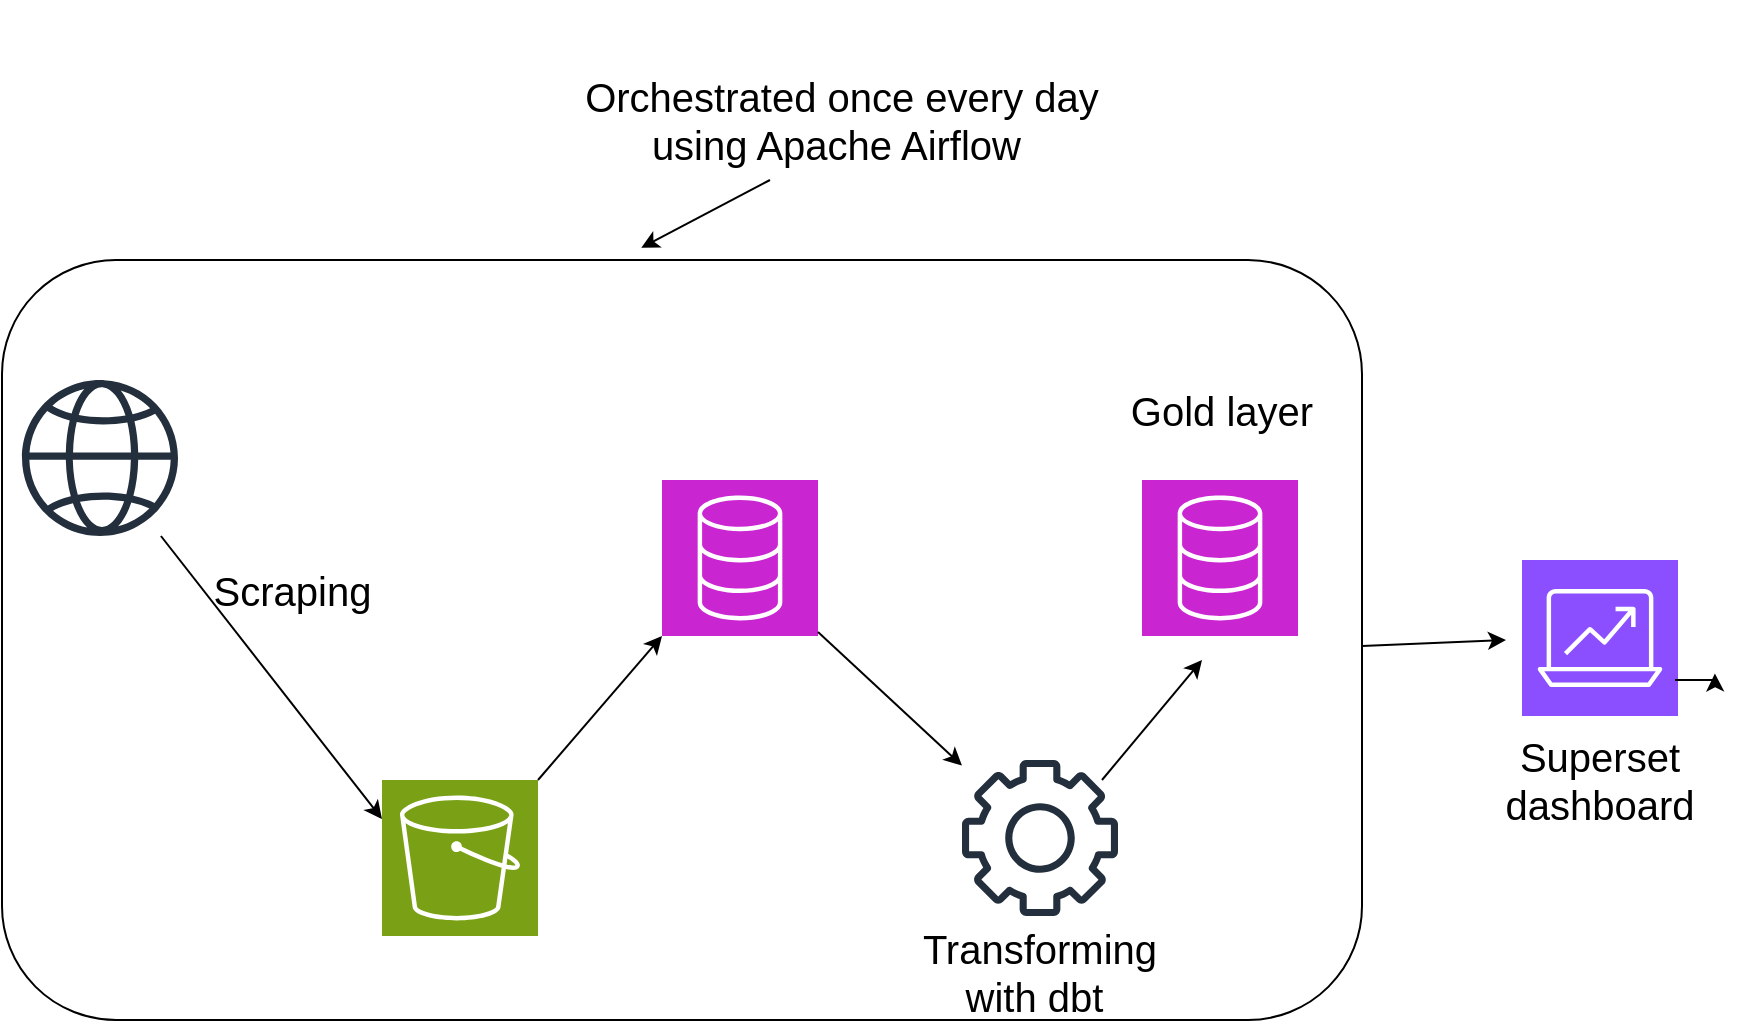 <mxfile version="24.7.14">
  <diagram name="Page-1" id="zbPNvCMwiaTaAyesqsUR">
    <mxGraphModel dx="2284" dy="773" grid="1" gridSize="10" guides="1" tooltips="1" connect="1" arrows="1" fold="1" page="1" pageScale="1" pageWidth="850" pageHeight="1100" math="0" shadow="0">
      <root>
        <mxCell id="0" />
        <mxCell id="1" parent="0" />
        <mxCell id="Z4C_N_7LSFmqAzPwA0Bm-1" value="" style="sketch=0;outlineConnect=0;fontColor=#232F3E;gradientColor=none;fillColor=#232F3D;strokeColor=none;dashed=0;verticalLabelPosition=bottom;verticalAlign=top;align=center;html=1;fontSize=12;fontStyle=0;aspect=fixed;pointerEvents=1;shape=mxgraph.aws4.globe;" vertex="1" parent="1">
          <mxGeometry y="340" width="78" height="78" as="geometry" />
        </mxCell>
        <mxCell id="Z4C_N_7LSFmqAzPwA0Bm-2" value="" style="sketch=0;points=[[0,0,0],[0.25,0,0],[0.5,0,0],[0.75,0,0],[1,0,0],[0,1,0],[0.25,1,0],[0.5,1,0],[0.75,1,0],[1,1,0],[0,0.25,0],[0,0.5,0],[0,0.75,0],[1,0.25,0],[1,0.5,0],[1,0.75,0]];outlineConnect=0;fontColor=#232F3E;fillColor=#7AA116;strokeColor=#ffffff;dashed=0;verticalLabelPosition=bottom;verticalAlign=top;align=center;html=1;fontSize=12;fontStyle=0;aspect=fixed;shape=mxgraph.aws4.resourceIcon;resIcon=mxgraph.aws4.s3;" vertex="1" parent="1">
          <mxGeometry x="180" y="540" width="78" height="78" as="geometry" />
        </mxCell>
        <mxCell id="Z4C_N_7LSFmqAzPwA0Bm-3" value="" style="endArrow=classic;html=1;rounded=0;entryX=0;entryY=0.25;entryDx=0;entryDy=0;entryPerimeter=0;" edge="1" parent="1" source="Z4C_N_7LSFmqAzPwA0Bm-1" target="Z4C_N_7LSFmqAzPwA0Bm-2">
          <mxGeometry width="50" height="50" relative="1" as="geometry">
            <mxPoint x="90" y="500" as="sourcePoint" />
            <mxPoint x="140" y="450" as="targetPoint" />
          </mxGeometry>
        </mxCell>
        <mxCell id="Z4C_N_7LSFmqAzPwA0Bm-4" value="" style="rounded=1;whiteSpace=wrap;html=1;fillColor=none;" vertex="1" parent="1">
          <mxGeometry x="-10" y="280" width="680" height="380" as="geometry" />
        </mxCell>
        <mxCell id="Z4C_N_7LSFmqAzPwA0Bm-5" value="" style="sketch=0;outlineConnect=0;fontColor=#232F3E;gradientColor=none;fillColor=#232F3D;strokeColor=none;dashed=0;verticalLabelPosition=bottom;verticalAlign=top;align=center;html=1;fontSize=12;fontStyle=0;aspect=fixed;pointerEvents=1;shape=mxgraph.aws4.gear;" vertex="1" parent="1">
          <mxGeometry x="470" y="530" width="78" height="78" as="geometry" />
        </mxCell>
        <mxCell id="Z4C_N_7LSFmqAzPwA0Bm-6" value="" style="sketch=0;points=[[0,0,0],[0.25,0,0],[0.5,0,0],[0.75,0,0],[1,0,0],[0,1,0],[0.25,1,0],[0.5,1,0],[0.75,1,0],[1,1,0],[0,0.25,0],[0,0.5,0],[0,0.75,0],[1,0.25,0],[1,0.5,0],[1,0.75,0]];outlineConnect=0;fontColor=#232F3E;fillColor=#C925D1;strokeColor=#ffffff;dashed=0;verticalLabelPosition=bottom;verticalAlign=top;align=center;html=1;fontSize=12;fontStyle=0;aspect=fixed;shape=mxgraph.aws4.resourceIcon;resIcon=mxgraph.aws4.database;" vertex="1" parent="1">
          <mxGeometry x="320" y="390" width="78" height="78" as="geometry" />
        </mxCell>
        <mxCell id="Z4C_N_7LSFmqAzPwA0Bm-7" value="" style="sketch=0;points=[[0,0,0],[0.25,0,0],[0.5,0,0],[0.75,0,0],[1,0,0],[0,1,0],[0.25,1,0],[0.5,1,0],[0.75,1,0],[1,1,0],[0,0.25,0],[0,0.5,0],[0,0.75,0],[1,0.25,0],[1,0.5,0],[1,0.75,0]];outlineConnect=0;fontColor=#232F3E;fillColor=#C925D1;strokeColor=#ffffff;dashed=0;verticalLabelPosition=bottom;verticalAlign=top;align=center;html=1;fontSize=12;fontStyle=0;aspect=fixed;shape=mxgraph.aws4.resourceIcon;resIcon=mxgraph.aws4.database;" vertex="1" parent="1">
          <mxGeometry x="560" y="390" width="78" height="78" as="geometry" />
        </mxCell>
        <mxCell id="Z4C_N_7LSFmqAzPwA0Bm-8" value="" style="endArrow=classic;html=1;rounded=0;entryX=0;entryY=1;entryDx=0;entryDy=0;entryPerimeter=0;" edge="1" parent="1" target="Z4C_N_7LSFmqAzPwA0Bm-6">
          <mxGeometry width="50" height="50" relative="1" as="geometry">
            <mxPoint x="258" y="540" as="sourcePoint" />
            <mxPoint x="308" y="490" as="targetPoint" />
          </mxGeometry>
        </mxCell>
        <mxCell id="Z4C_N_7LSFmqAzPwA0Bm-9" value="" style="endArrow=classic;html=1;rounded=0;" edge="1" parent="1" target="Z4C_N_7LSFmqAzPwA0Bm-5">
          <mxGeometry width="50" height="50" relative="1" as="geometry">
            <mxPoint x="398" y="466" as="sourcePoint" />
            <mxPoint x="509" y="608" as="targetPoint" />
          </mxGeometry>
        </mxCell>
        <mxCell id="Z4C_N_7LSFmqAzPwA0Bm-10" value="" style="endArrow=classic;html=1;rounded=0;" edge="1" parent="1">
          <mxGeometry width="50" height="50" relative="1" as="geometry">
            <mxPoint x="540" y="540" as="sourcePoint" />
            <mxPoint x="590" y="480" as="targetPoint" />
          </mxGeometry>
        </mxCell>
        <mxCell id="Z4C_N_7LSFmqAzPwA0Bm-11" value="" style="sketch=0;points=[[0,0,0],[0.25,0,0],[0.5,0,0],[0.75,0,0],[1,0,0],[0,1,0],[0.25,1,0],[0.5,1,0],[0.75,1,0],[1,1,0],[0,0.25,0],[0,0.5,0],[0,0.75,0],[1,0.25,0],[1,0.5,0],[1,0.75,0]];outlineConnect=0;fontColor=#232F3E;fillColor=#8C4FFF;strokeColor=#ffffff;dashed=0;verticalLabelPosition=bottom;verticalAlign=top;align=center;html=1;fontSize=12;fontStyle=0;aspect=fixed;shape=mxgraph.aws4.resourceIcon;resIcon=mxgraph.aws4.analytics;" vertex="1" parent="1">
          <mxGeometry x="750" y="430" width="78" height="78" as="geometry" />
        </mxCell>
        <mxCell id="Z4C_N_7LSFmqAzPwA0Bm-12" value="" style="endArrow=classic;html=1;rounded=0;" edge="1" parent="1">
          <mxGeometry width="50" height="50" relative="1" as="geometry">
            <mxPoint x="670" y="473" as="sourcePoint" />
            <mxPoint x="742" y="470" as="targetPoint" />
          </mxGeometry>
        </mxCell>
        <mxCell id="Z4C_N_7LSFmqAzPwA0Bm-14" value="&lt;font style=&quot;font-size: 20px;&quot;&gt;Orchestrated once every day using Apache Airflow&amp;nbsp;&lt;/font&gt;" style="text;strokeColor=none;align=center;fillColor=none;html=1;verticalAlign=middle;whiteSpace=wrap;rounded=0;" vertex="1" parent="1">
          <mxGeometry x="270" y="150" width="280" height="120" as="geometry" />
        </mxCell>
        <mxCell id="Z4C_N_7LSFmqAzPwA0Bm-15" value="" style="endArrow=classic;html=1;rounded=0;entryX=0.47;entryY=-0.016;entryDx=0;entryDy=0;entryPerimeter=0;" edge="1" parent="1" target="Z4C_N_7LSFmqAzPwA0Bm-4">
          <mxGeometry width="50" height="50" relative="1" as="geometry">
            <mxPoint x="374" y="240" as="sourcePoint" />
            <mxPoint x="446" y="307" as="targetPoint" />
          </mxGeometry>
        </mxCell>
        <mxCell id="Z4C_N_7LSFmqAzPwA0Bm-16" value="&lt;font style=&quot;font-size: 20px;&quot;&gt;&lt;font style=&quot;font-size: 20px;&quot;&gt;Scraping&lt;/font&gt;&lt;font style=&quot;font-size: 20px;&quot;&gt;&amp;nbsp;&lt;/font&gt;&lt;/font&gt;" style="text;strokeColor=none;align=center;fillColor=none;html=1;verticalAlign=middle;whiteSpace=wrap;rounded=0;" vertex="1" parent="1">
          <mxGeometry x="78" y="410" width="120" height="70" as="geometry" />
        </mxCell>
        <mxCell id="Z4C_N_7LSFmqAzPwA0Bm-17" value="&lt;font style=&quot;font-size: 20px;&quot;&gt;Transforming with dbt&amp;nbsp;&lt;/font&gt;" style="text;strokeColor=none;align=center;fillColor=none;html=1;verticalAlign=middle;whiteSpace=wrap;rounded=0;" vertex="1" parent="1">
          <mxGeometry x="444" y="612" width="130" height="48" as="geometry" />
        </mxCell>
        <mxCell id="Z4C_N_7LSFmqAzPwA0Bm-18" value="&lt;font style=&quot;font-size: 20px;&quot;&gt;Superset dashboard&lt;/font&gt;" style="text;strokeColor=none;align=center;fillColor=none;html=1;verticalAlign=middle;whiteSpace=wrap;rounded=0;" vertex="1" parent="1">
          <mxGeometry x="714" y="490" width="150" height="100" as="geometry" />
        </mxCell>
        <mxCell id="Z4C_N_7LSFmqAzPwA0Bm-19" style="edgeStyle=orthogonalEdgeStyle;rounded=0;orthogonalLoop=1;jettySize=auto;html=1;exitX=0.75;exitY=0;exitDx=0;exitDy=0;entryX=0.883;entryY=-0.033;entryDx=0;entryDy=0;entryPerimeter=0;" edge="1" parent="1" source="Z4C_N_7LSFmqAzPwA0Bm-18" target="Z4C_N_7LSFmqAzPwA0Bm-18">
          <mxGeometry relative="1" as="geometry" />
        </mxCell>
        <mxCell id="Z4C_N_7LSFmqAzPwA0Bm-20" value="&lt;font style=&quot;font-size: 20px;&quot;&gt;Gold layer&lt;/font&gt;" style="text;strokeColor=none;align=center;fillColor=none;html=1;verticalAlign=middle;whiteSpace=wrap;rounded=0;" vertex="1" parent="1">
          <mxGeometry x="550" y="340" width="100" height="30" as="geometry" />
        </mxCell>
      </root>
    </mxGraphModel>
  </diagram>
</mxfile>
